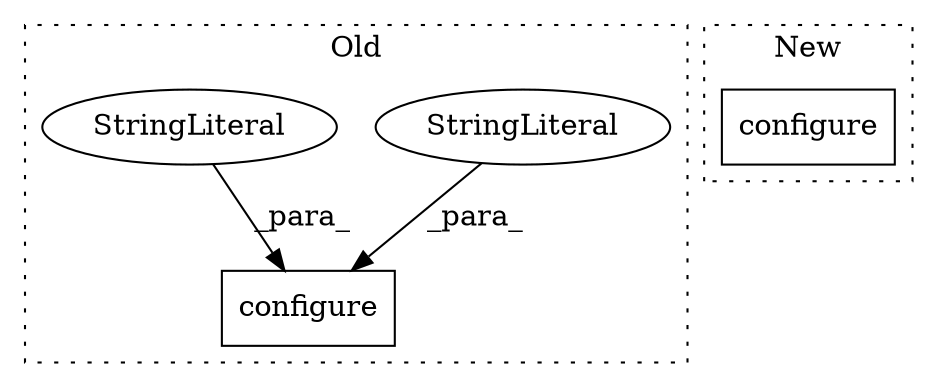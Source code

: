 digraph G {
subgraph cluster0 {
1 [label="configure" a="32" s="2539,2595" l="10,1" shape="box"];
3 [label="StringLiteral" a="45" s="2576" l="9" shape="ellipse"];
4 [label="StringLiteral" a="45" s="2549" l="26" shape="ellipse"];
label = "Old";
style="dotted";
}
subgraph cluster1 {
2 [label="configure" a="32" s="2907,2986" l="10,2" shape="box"];
label = "New";
style="dotted";
}
3 -> 1 [label="_para_"];
4 -> 1 [label="_para_"];
}